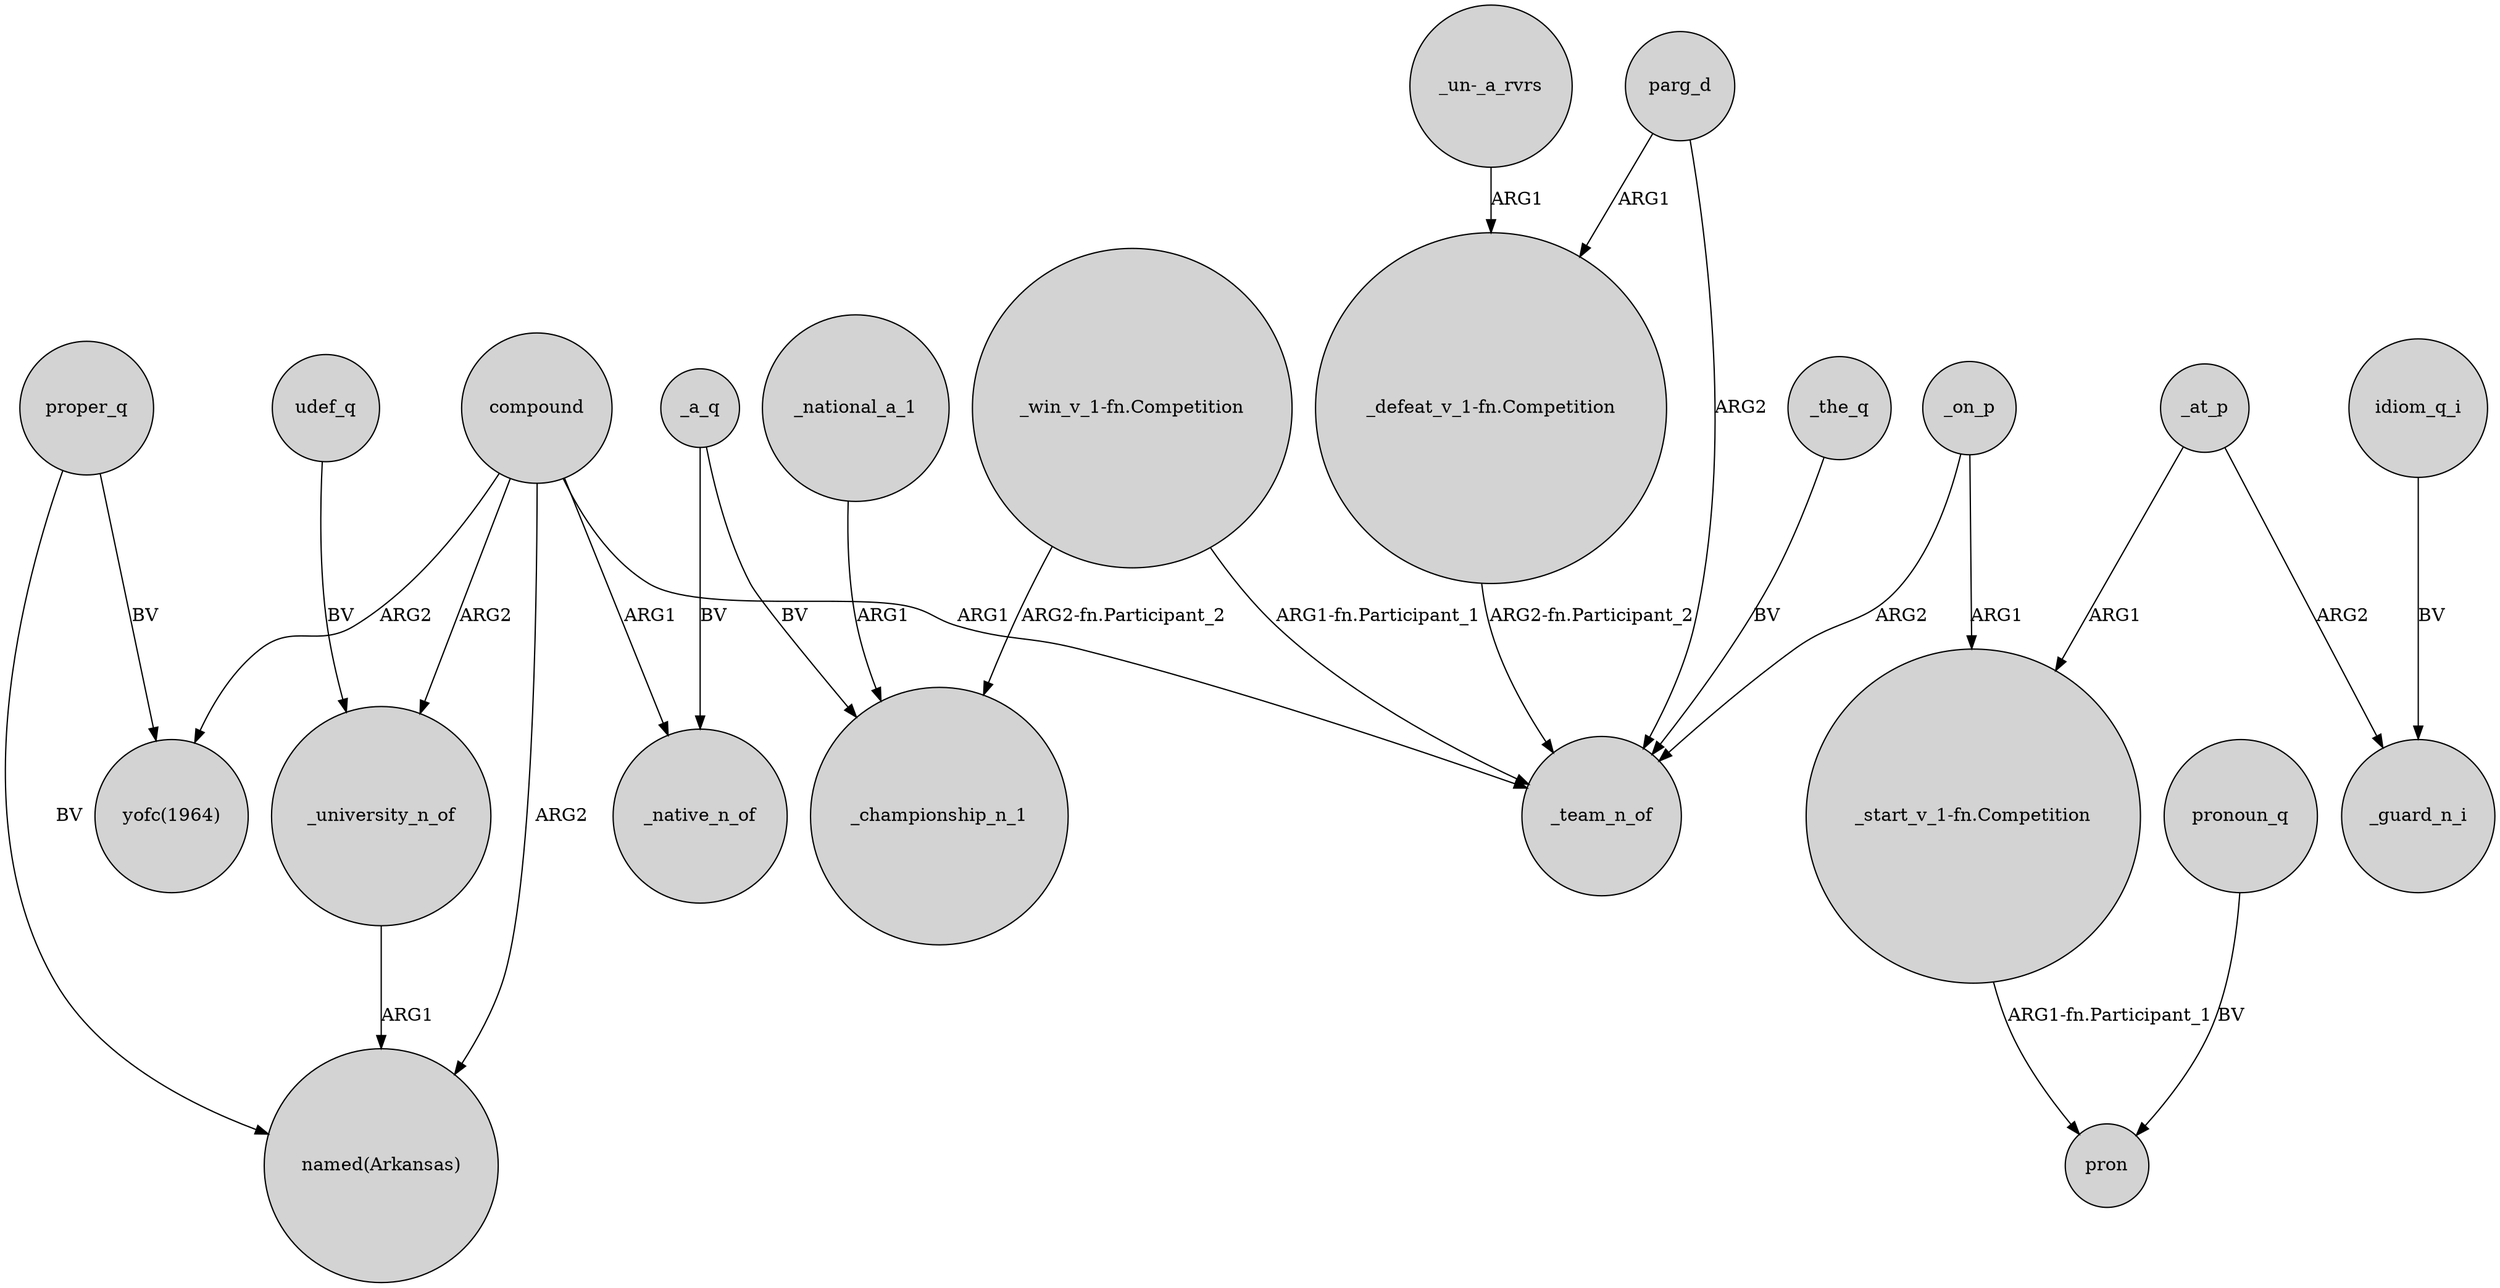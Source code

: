 digraph {
	node [shape=circle style=filled]
	"_un-_a_rvrs" -> "_defeat_v_1-fn.Competition" [label=ARG1]
	compound -> _university_n_of [label=ARG2]
	_on_p -> "_start_v_1-fn.Competition" [label=ARG1]
	"_win_v_1-fn.Competition" -> _team_n_of [label="ARG1-fn.Participant_1"]
	_university_n_of -> "named(Arkansas)" [label=ARG1]
	"_start_v_1-fn.Competition" -> pron [label="ARG1-fn.Participant_1"]
	pronoun_q -> pron [label=BV]
	compound -> "named(Arkansas)" [label=ARG2]
	compound -> _native_n_of [label=ARG1]
	"_win_v_1-fn.Competition" -> _championship_n_1 [label="ARG2-fn.Participant_2"]
	idiom_q_i -> _guard_n_i [label=BV]
	compound -> "yofc(1964)" [label=ARG2]
	parg_d -> "_defeat_v_1-fn.Competition" [label=ARG1]
	_at_p -> _guard_n_i [label=ARG2]
	proper_q -> "yofc(1964)" [label=BV]
	_a_q -> _native_n_of [label=BV]
	proper_q -> "named(Arkansas)" [label=BV]
	_the_q -> _team_n_of [label=BV]
	_national_a_1 -> _championship_n_1 [label=ARG1]
	_on_p -> _team_n_of [label=ARG2]
	_at_p -> "_start_v_1-fn.Competition" [label=ARG1]
	compound -> _team_n_of [label=ARG1]
	"_defeat_v_1-fn.Competition" -> _team_n_of [label="ARG2-fn.Participant_2"]
	parg_d -> _team_n_of [label=ARG2]
	udef_q -> _university_n_of [label=BV]
	_a_q -> _championship_n_1 [label=BV]
}
